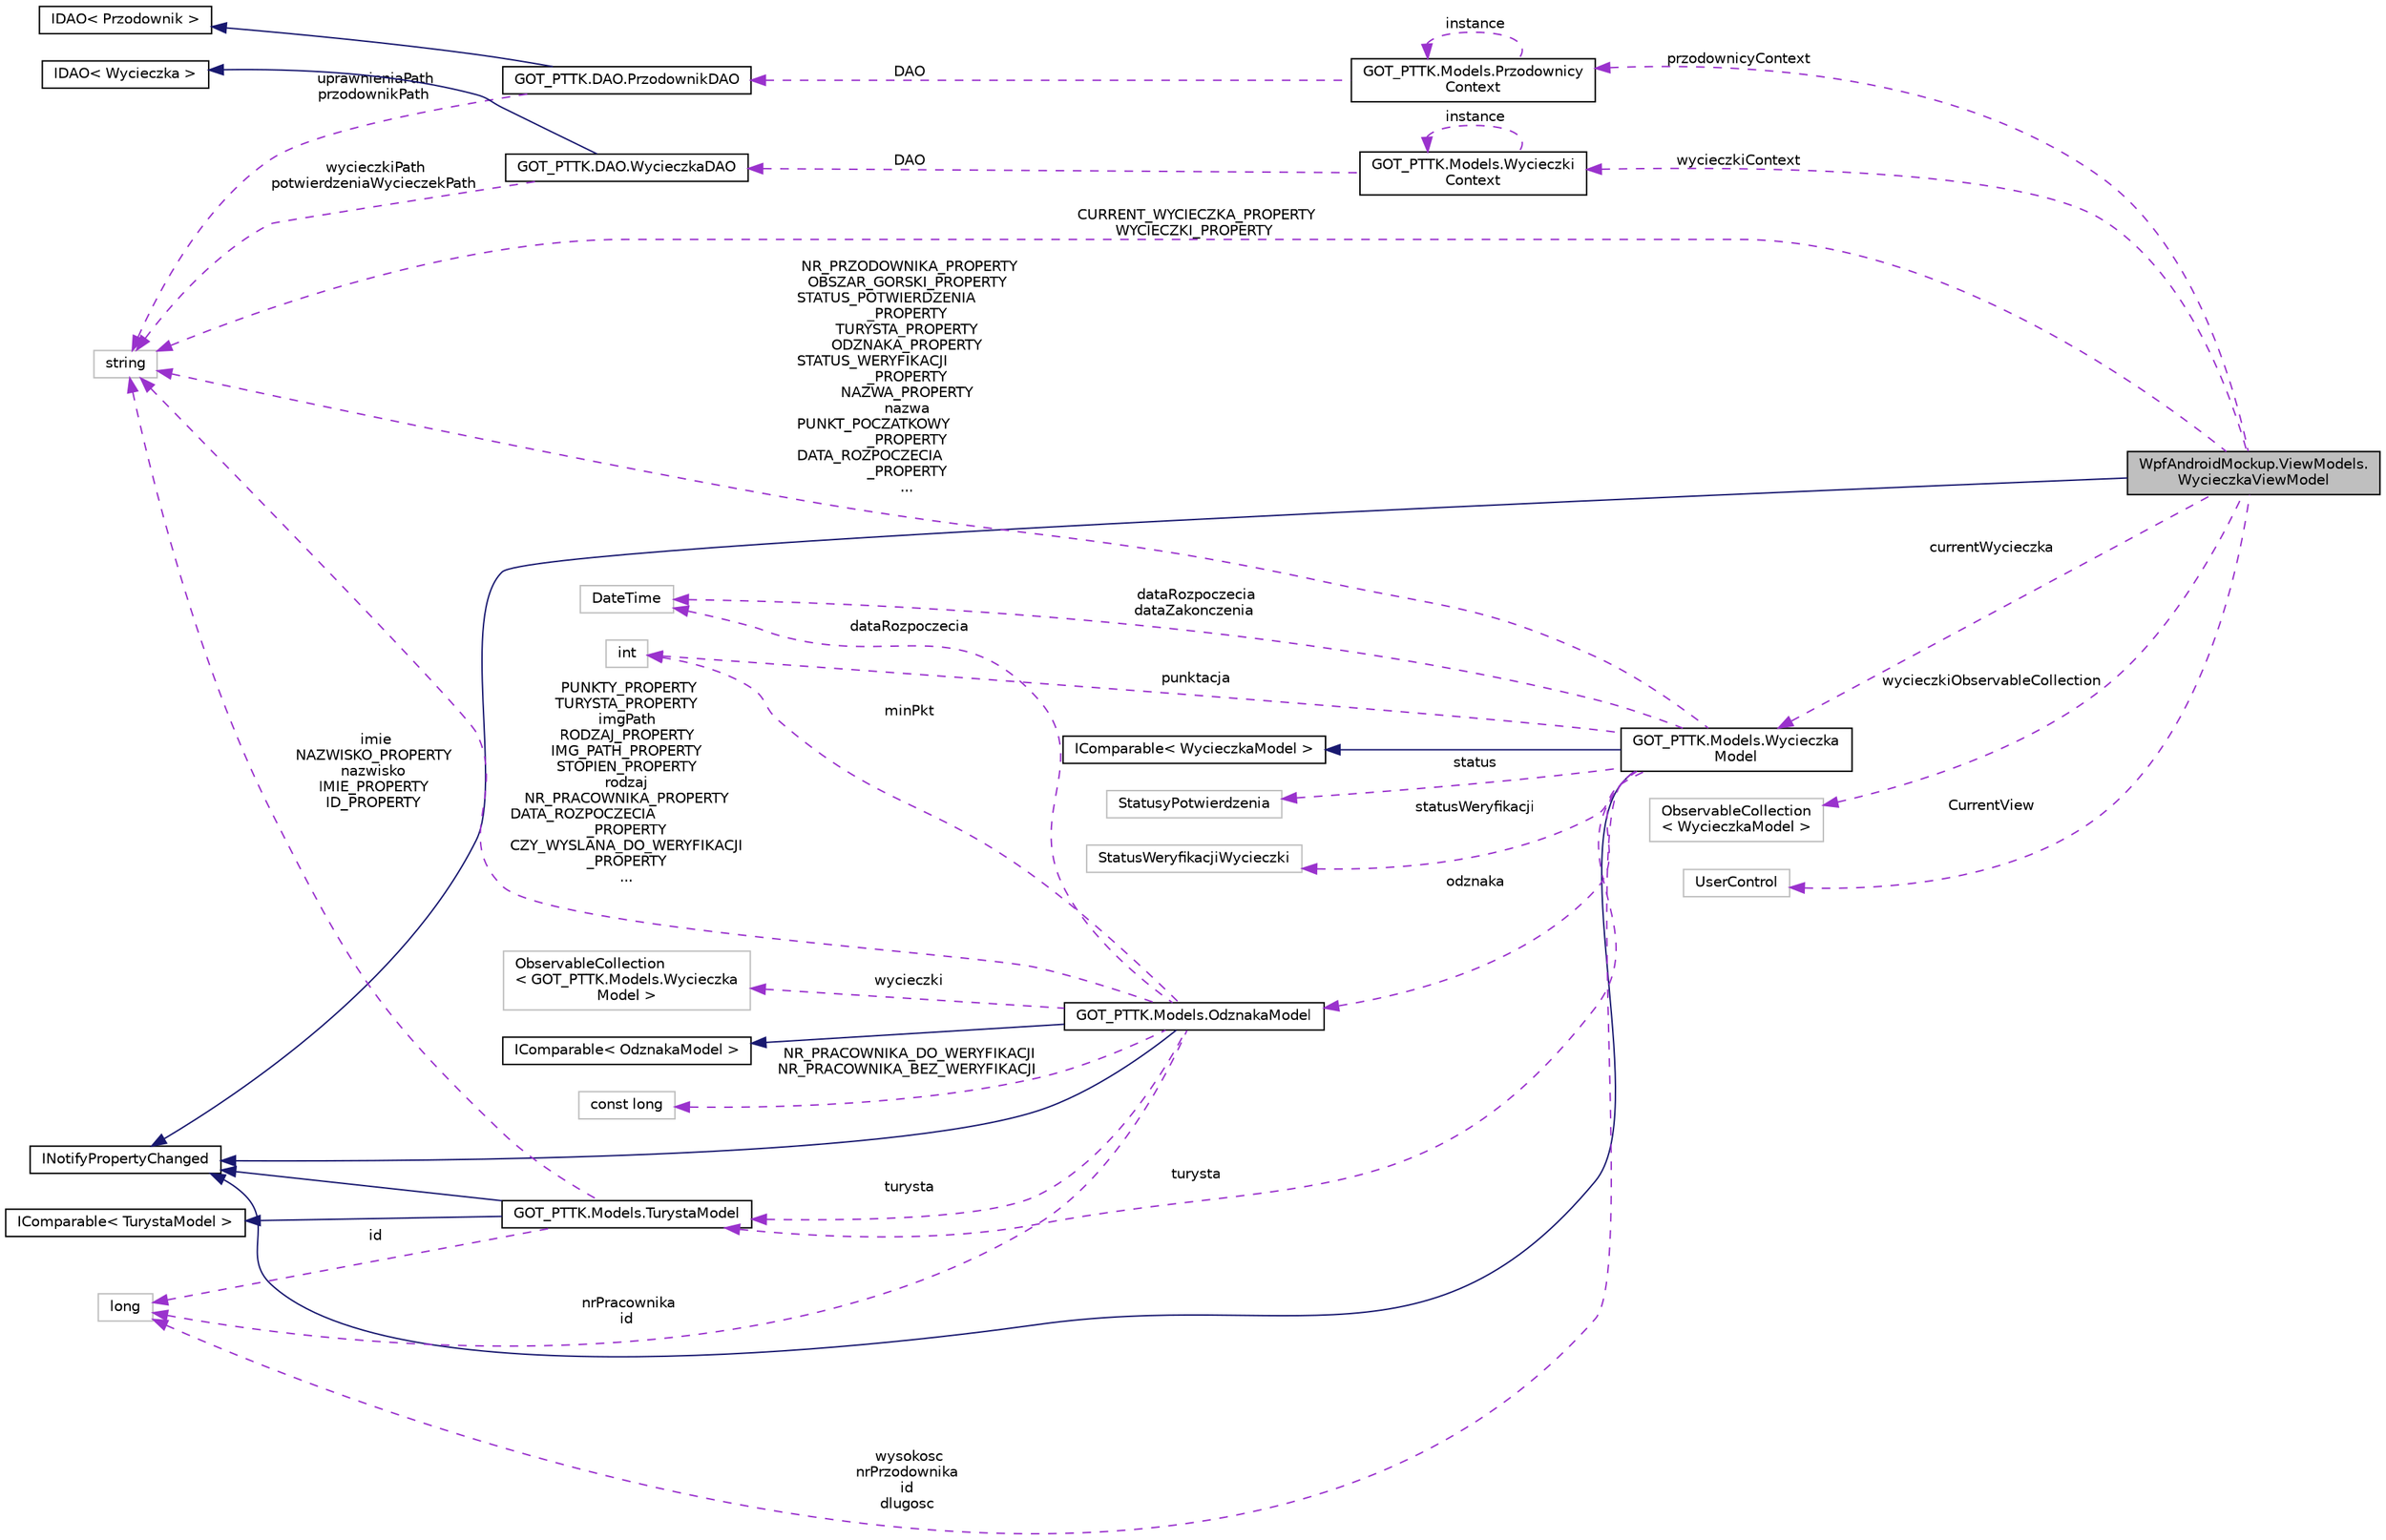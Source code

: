 digraph "WpfAndroidMockup.ViewModels.WycieczkaViewModel"
{
 // INTERACTIVE_SVG=YES
  edge [fontname="Helvetica",fontsize="10",labelfontname="Helvetica",labelfontsize="10"];
  node [fontname="Helvetica",fontsize="10",shape=record];
  rankdir="LR";
  Node2 [label="WpfAndroidMockup.ViewModels.\lWycieczkaViewModel",height=0.2,width=0.4,color="black", fillcolor="grey75", style="filled", fontcolor="black"];
  Node3 -> Node2 [dir="back",color="midnightblue",fontsize="10",style="solid",fontname="Helvetica"];
  Node3 [label="INotifyPropertyChanged",height=0.2,width=0.4,color="black", fillcolor="white", style="filled",URL="$class_i_notify_property_changed.html"];
  Node4 -> Node2 [dir="back",color="darkorchid3",fontsize="10",style="dashed",label=" przodownicyContext" ,fontname="Helvetica"];
  Node4 [label="GOT_PTTK.Models.Przodownicy\lContext",height=0.2,width=0.4,color="black", fillcolor="white", style="filled",URL="$class_g_o_t___p_t_t_k_1_1_models_1_1_przodownicy_context.html",tooltip="Klasa zajmująca się transformacją obiektów przodownikow otrzymanych z DAO do modeli przodownikow obsł..."];
  Node4 -> Node4 [dir="back",color="darkorchid3",fontsize="10",style="dashed",label=" instance" ,fontname="Helvetica"];
  Node5 -> Node4 [dir="back",color="darkorchid3",fontsize="10",style="dashed",label=" DAO" ,fontname="Helvetica"];
  Node5 [label="GOT_PTTK.DAO.PrzodownikDAO",height=0.2,width=0.4,color="black", fillcolor="white", style="filled",URL="$class_g_o_t___p_t_t_k_1_1_d_a_o_1_1_przodownik_d_a_o.html"];
  Node6 -> Node5 [dir="back",color="midnightblue",fontsize="10",style="solid",fontname="Helvetica"];
  Node6 [label="IDAO\< Przodownik \>",height=0.2,width=0.4,color="black", fillcolor="white", style="filled",URL="$interface_g_o_t___p_t_t_k_1_1_d_a_o_1_1_i_d_a_o.html"];
  Node7 -> Node5 [dir="back",color="darkorchid3",fontsize="10",style="dashed",label=" uprawnieniaPath\nprzodownikPath" ,fontname="Helvetica"];
  Node7 [label="string",height=0.2,width=0.4,color="grey75", fillcolor="white", style="filled"];
  Node7 -> Node2 [dir="back",color="darkorchid3",fontsize="10",style="dashed",label=" CURRENT_WYCIECZKA_PROPERTY\nWYCIECZKI_PROPERTY" ,fontname="Helvetica"];
  Node8 -> Node2 [dir="back",color="darkorchid3",fontsize="10",style="dashed",label=" wycieczkiObservableCollection" ,fontname="Helvetica"];
  Node8 [label="ObservableCollection\l\< WycieczkaModel \>",height=0.2,width=0.4,color="grey75", fillcolor="white", style="filled"];
  Node9 -> Node2 [dir="back",color="darkorchid3",fontsize="10",style="dashed",label=" currentWycieczka" ,fontname="Helvetica"];
  Node9 [label="GOT_PTTK.Models.Wycieczka\lModel",height=0.2,width=0.4,color="black", fillcolor="white", style="filled",URL="$class_g_o_t___p_t_t_k_1_1_models_1_1_wycieczka_model.html",tooltip="Model Wycieczki "];
  Node3 -> Node9 [dir="back",color="midnightblue",fontsize="10",style="solid",fontname="Helvetica"];
  Node10 -> Node9 [dir="back",color="midnightblue",fontsize="10",style="solid",fontname="Helvetica"];
  Node10 [label="IComparable\< WycieczkaModel \>",height=0.2,width=0.4,color="black", fillcolor="white", style="filled",URL="$class_i_comparable.html"];
  Node7 -> Node9 [dir="back",color="darkorchid3",fontsize="10",style="dashed",label=" NR_PRZODOWNIKA_PROPERTY\nOBSZAR_GORSKI_PROPERTY\nSTATUS_POTWIERDZENIA\l_PROPERTY\nTURYSTA_PROPERTY\nODZNAKA_PROPERTY\nSTATUS_WERYFIKACJI\l_PROPERTY\nNAZWA_PROPERTY\nnazwa\nPUNKT_POCZATKOWY\l_PROPERTY\nDATA_ROZPOCZECIA\l_PROPERTY\n..." ,fontname="Helvetica"];
  Node11 -> Node9 [dir="back",color="darkorchid3",fontsize="10",style="dashed",label=" status" ,fontname="Helvetica"];
  Node11 [label="StatusyPotwierdzenia",height=0.2,width=0.4,color="grey75", fillcolor="white", style="filled"];
  Node12 -> Node9 [dir="back",color="darkorchid3",fontsize="10",style="dashed",label=" dataRozpoczecia\ndataZakonczenia" ,fontname="Helvetica"];
  Node12 [label="DateTime",height=0.2,width=0.4,color="grey75", fillcolor="white", style="filled"];
  Node13 -> Node9 [dir="back",color="darkorchid3",fontsize="10",style="dashed",label=" turysta" ,fontname="Helvetica"];
  Node13 [label="GOT_PTTK.Models.TurystaModel",height=0.2,width=0.4,color="black", fillcolor="white", style="filled",URL="$class_g_o_t___p_t_t_k_1_1_models_1_1_turysta_model.html",tooltip="Model turysty "];
  Node3 -> Node13 [dir="back",color="midnightblue",fontsize="10",style="solid",fontname="Helvetica"];
  Node14 -> Node13 [dir="back",color="midnightblue",fontsize="10",style="solid",fontname="Helvetica"];
  Node14 [label="IComparable\< TurystaModel \>",height=0.2,width=0.4,color="black", fillcolor="white", style="filled",URL="$class_i_comparable.html"];
  Node7 -> Node13 [dir="back",color="darkorchid3",fontsize="10",style="dashed",label=" imie\nNAZWISKO_PROPERTY\nnazwisko\nIMIE_PROPERTY\nID_PROPERTY" ,fontname="Helvetica"];
  Node15 -> Node13 [dir="back",color="darkorchid3",fontsize="10",style="dashed",label=" id" ,fontname="Helvetica"];
  Node15 [label="long",height=0.2,width=0.4,color="grey75", fillcolor="white", style="filled"];
  Node16 -> Node9 [dir="back",color="darkorchid3",fontsize="10",style="dashed",label=" punktacja" ,fontname="Helvetica"];
  Node16 [label="int",height=0.2,width=0.4,color="grey75", fillcolor="white", style="filled"];
  Node17 -> Node9 [dir="back",color="darkorchid3",fontsize="10",style="dashed",label=" statusWeryfikacji" ,fontname="Helvetica"];
  Node17 [label="StatusWeryfikacjiWycieczki",height=0.2,width=0.4,color="grey75", fillcolor="white", style="filled"];
  Node18 -> Node9 [dir="back",color="darkorchid3",fontsize="10",style="dashed",label=" odznaka" ,fontname="Helvetica"];
  Node18 [label="GOT_PTTK.Models.OdznakaModel",height=0.2,width=0.4,color="black", fillcolor="white", style="filled",URL="$class_g_o_t___p_t_t_k_1_1_models_1_1_odznaka_model.html",tooltip="Model odznaki "];
  Node3 -> Node18 [dir="back",color="midnightblue",fontsize="10",style="solid",fontname="Helvetica"];
  Node19 -> Node18 [dir="back",color="midnightblue",fontsize="10",style="solid",fontname="Helvetica"];
  Node19 [label="IComparable\< OdznakaModel \>",height=0.2,width=0.4,color="black", fillcolor="white", style="filled",URL="$class_i_comparable.html"];
  Node7 -> Node18 [dir="back",color="darkorchid3",fontsize="10",style="dashed",label=" PUNKTY_PROPERTY\nTURYSTA_PROPERTY\nimgPath\nRODZAJ_PROPERTY\nIMG_PATH_PROPERTY\nSTOPIEN_PROPERTY\nrodzaj\nNR_PRACOWNIKA_PROPERTY\nDATA_ROZPOCZECIA\l_PROPERTY\nCZY_WYSLANA_DO_WERYFIKACJI\l_PROPERTY\n..." ,fontname="Helvetica"];
  Node12 -> Node18 [dir="back",color="darkorchid3",fontsize="10",style="dashed",label=" dataRozpoczecia" ,fontname="Helvetica"];
  Node13 -> Node18 [dir="back",color="darkorchid3",fontsize="10",style="dashed",label=" turysta" ,fontname="Helvetica"];
  Node20 -> Node18 [dir="back",color="darkorchid3",fontsize="10",style="dashed",label=" NR_PRACOWNIKA_DO_WERYFIKACJI\nNR_PRACOWNIKA_BEZ_WERYFIKACJI" ,fontname="Helvetica"];
  Node20 [label="const long",height=0.2,width=0.4,color="grey75", fillcolor="white", style="filled"];
  Node16 -> Node18 [dir="back",color="darkorchid3",fontsize="10",style="dashed",label=" minPkt" ,fontname="Helvetica"];
  Node21 -> Node18 [dir="back",color="darkorchid3",fontsize="10",style="dashed",label=" wycieczki" ,fontname="Helvetica"];
  Node21 [label="ObservableCollection\l\< GOT_PTTK.Models.Wycieczka\lModel \>",height=0.2,width=0.4,color="grey75", fillcolor="white", style="filled"];
  Node15 -> Node18 [dir="back",color="darkorchid3",fontsize="10",style="dashed",label=" nrPracownika\nid" ,fontname="Helvetica"];
  Node15 -> Node9 [dir="back",color="darkorchid3",fontsize="10",style="dashed",label=" wysokosc\nnrPrzodownika\nid\ndlugosc" ,fontname="Helvetica"];
  Node22 -> Node2 [dir="back",color="darkorchid3",fontsize="10",style="dashed",label=" CurrentView" ,fontname="Helvetica"];
  Node22 [label="UserControl",height=0.2,width=0.4,color="grey75", fillcolor="white", style="filled"];
  Node23 -> Node2 [dir="back",color="darkorchid3",fontsize="10",style="dashed",label=" wycieczkiContext" ,fontname="Helvetica"];
  Node23 [label="GOT_PTTK.Models.Wycieczki\lContext",height=0.2,width=0.4,color="black", fillcolor="white", style="filled",URL="$class_g_o_t___p_t_t_k_1_1_models_1_1_wycieczki_context.html",tooltip="Klasa zajmująca się transformacją obiektów wycieczek otrzymanych z DAO do modeli wycieczek obsługiwan..."];
  Node24 -> Node23 [dir="back",color="darkorchid3",fontsize="10",style="dashed",label=" DAO" ,fontname="Helvetica"];
  Node24 [label="GOT_PTTK.DAO.WycieczkaDAO",height=0.2,width=0.4,color="black", fillcolor="white", style="filled",URL="$class_g_o_t___p_t_t_k_1_1_d_a_o_1_1_wycieczka_d_a_o.html"];
  Node25 -> Node24 [dir="back",color="midnightblue",fontsize="10",style="solid",fontname="Helvetica"];
  Node25 [label="IDAO\< Wycieczka \>",height=0.2,width=0.4,color="black", fillcolor="white", style="filled",URL="$interface_g_o_t___p_t_t_k_1_1_d_a_o_1_1_i_d_a_o.html"];
  Node7 -> Node24 [dir="back",color="darkorchid3",fontsize="10",style="dashed",label=" wycieczkiPath\npotwierdzeniaWycieczekPath" ,fontname="Helvetica"];
  Node23 -> Node23 [dir="back",color="darkorchid3",fontsize="10",style="dashed",label=" instance" ,fontname="Helvetica"];
}

